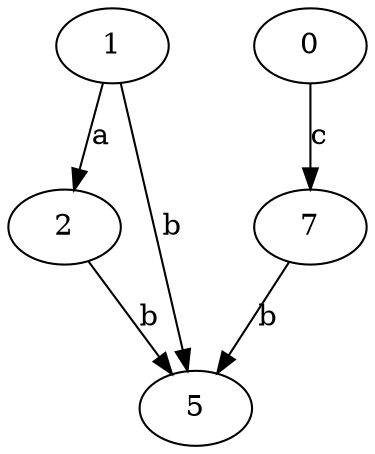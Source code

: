 strict digraph  {
2;
5;
0;
1;
7;
2 -> 5  [label=b];
0 -> 7  [label=c];
1 -> 2  [label=a];
1 -> 5  [label=b];
7 -> 5  [label=b];
}
